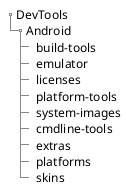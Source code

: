 @startsalt devtools
{
{T
 + DevTools
 ++ Android
 +++ build-tools    
 +++ emulator  
 +++ licenses   
 +++ platform-tools  
 +++ system-images
 +++ cmdline-tools  
 +++ extras    
 +++ platforms  
 +++ skins
}
}
@endsalt
